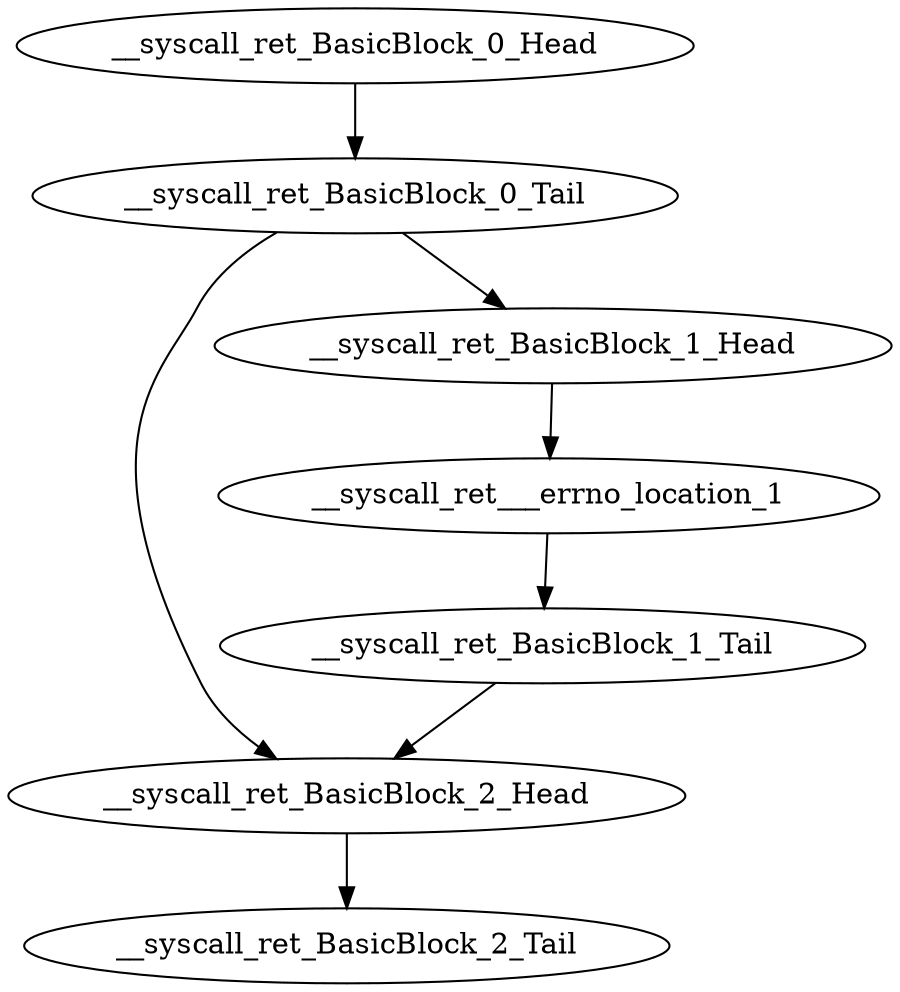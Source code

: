 digraph G {
    "__syscall_ret_BasicBlock_1_Tail" -> "__syscall_ret_BasicBlock_2_Head"
    "__syscall_ret_BasicBlock_2_Head" -> "__syscall_ret_BasicBlock_2_Tail"
    "__syscall_ret___errno_location_1" -> "__syscall_ret_BasicBlock_1_Tail"
    "__syscall_ret_BasicBlock_0_Head" -> "__syscall_ret_BasicBlock_0_Tail"
    "__syscall_ret_BasicBlock_1_Head" -> "__syscall_ret___errno_location_1"
    "__syscall_ret_BasicBlock_0_Tail" -> "__syscall_ret_BasicBlock_2_Head"
    "__syscall_ret_BasicBlock_0_Tail" -> "__syscall_ret_BasicBlock_1_Head"
}
